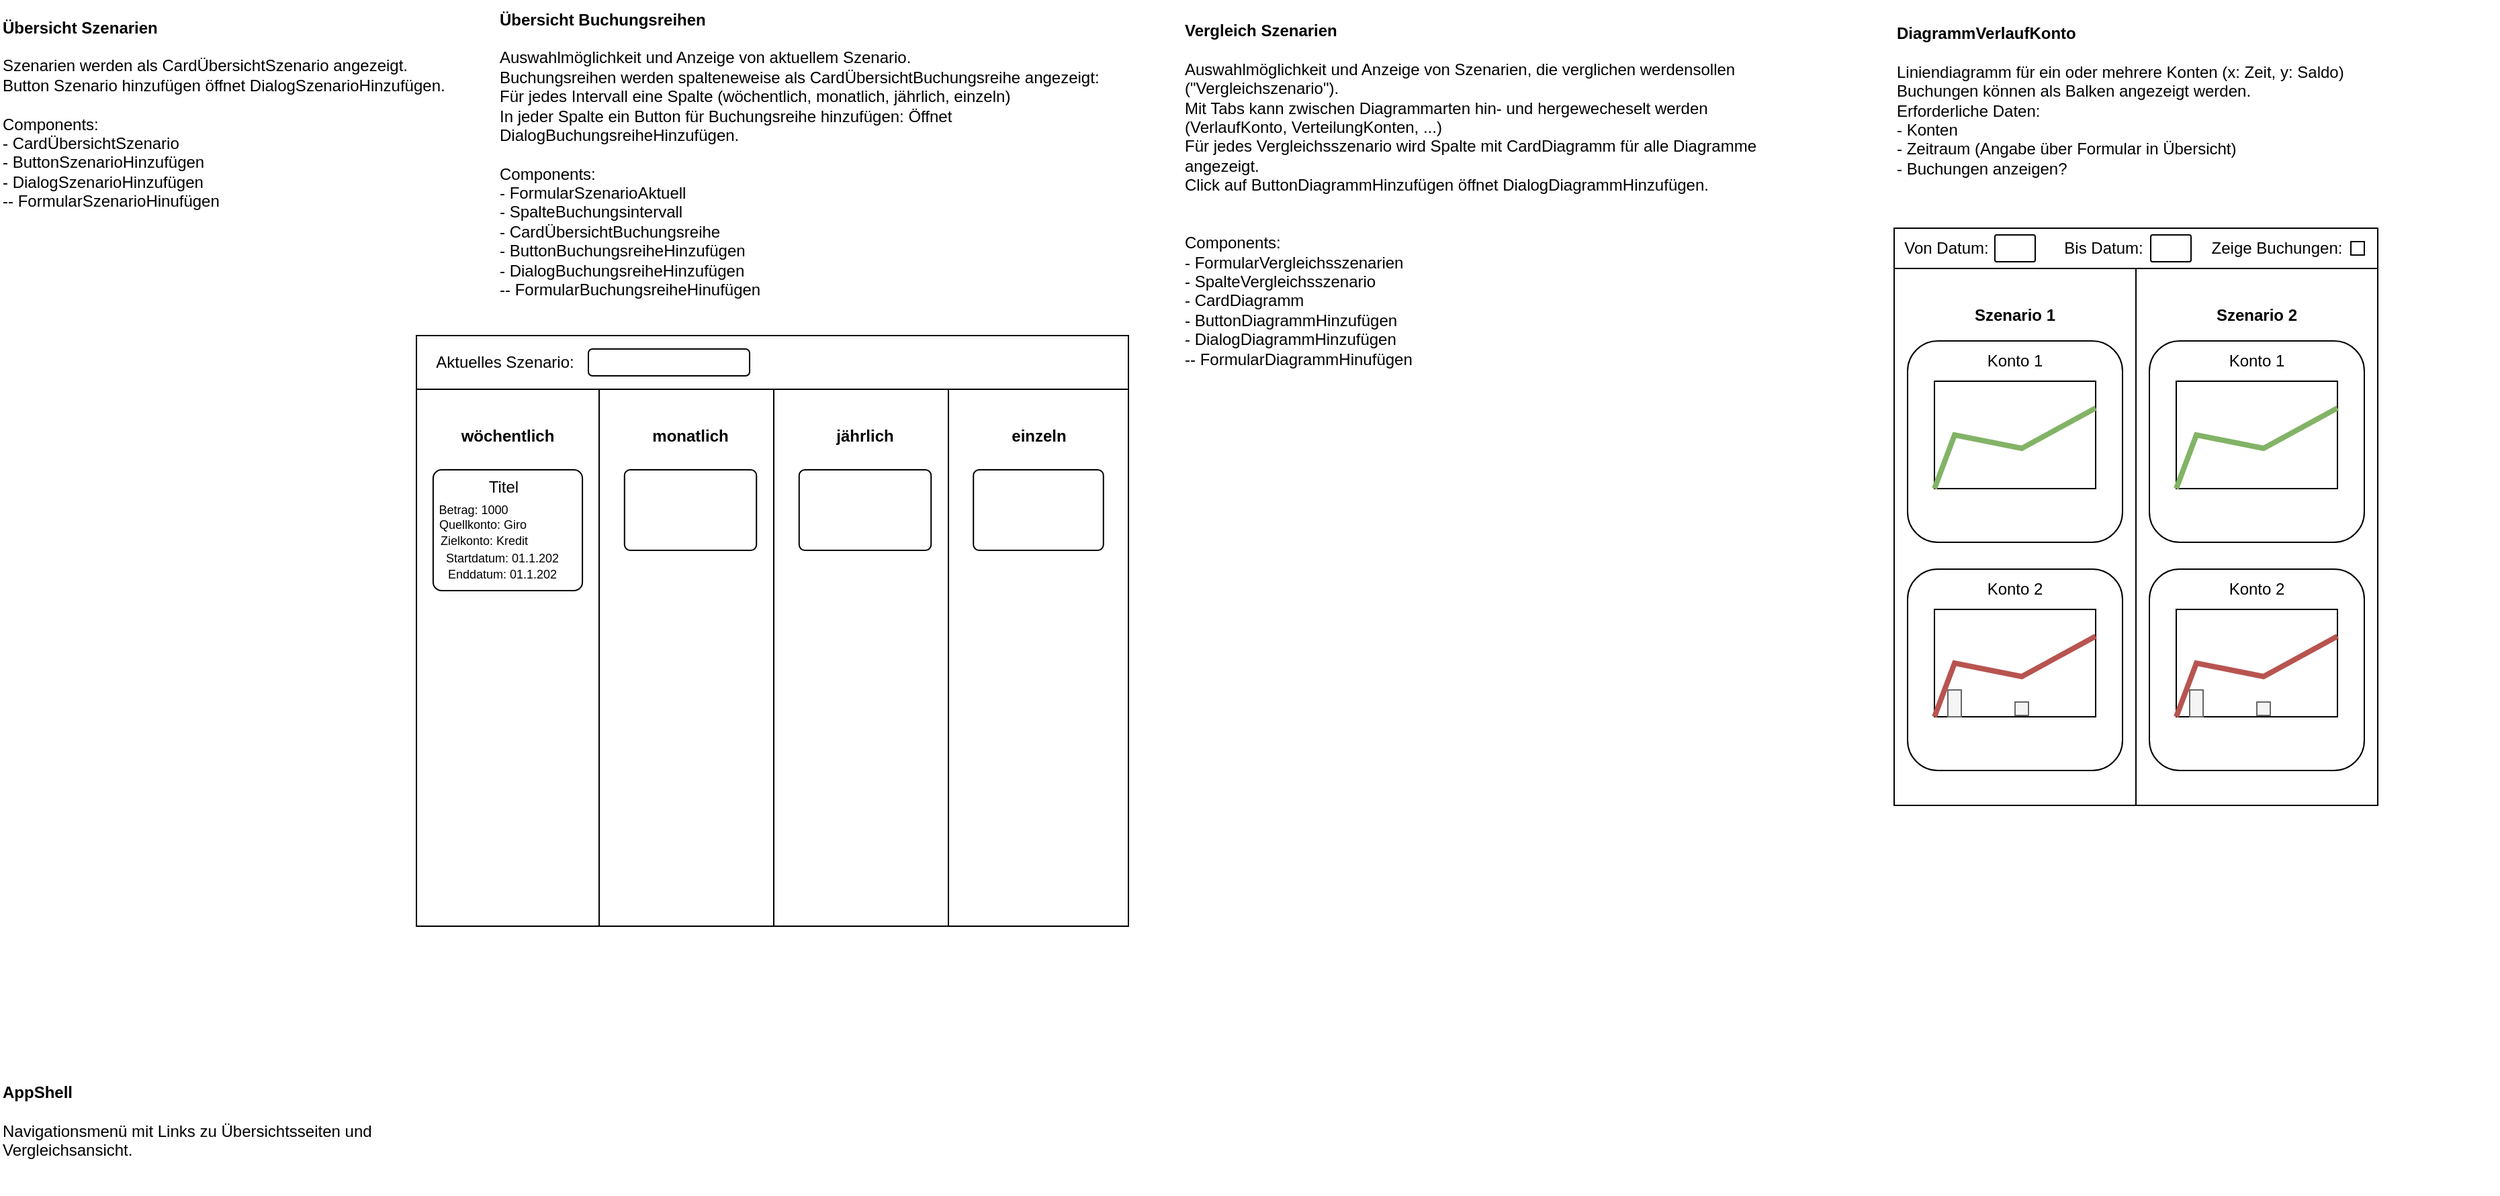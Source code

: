 <mxfile version="20.3.0" type="device"><diagram id="B3qkwhDzhozi1hvvS5ih" name="Seite-1"><mxGraphModel dx="822" dy="1703" grid="1" gridSize="10" guides="1" tooltips="1" connect="1" arrows="1" fold="1" page="1" pageScale="1" pageWidth="827" pageHeight="1169" math="0" shadow="0"><root><mxCell id="0"/><mxCell id="1" parent="0"/><mxCell id="CGgawppXY1GsHsXOGEUL-1" value="&lt;b&gt;Übersicht Szenarien&lt;/b&gt;&lt;br&gt;&lt;br&gt;Szenarien werden als CardÜbersichtSzenario angezeigt.&lt;br&gt;Button Szenario hinzufügen öffnet DialogSzenarioHinzufügen.&lt;br&gt;&lt;br&gt;Components:&lt;br&gt;- CardÜbersichtSzenario&lt;br&gt;- ButtonSzenarioHinzufügen&lt;br&gt;- DialogSzenarioHinzufügen&lt;br&gt;-- FormularSzenarioHinufügen" style="text;html=1;strokeColor=none;fillColor=none;align=left;verticalAlign=middle;whiteSpace=wrap;rounded=0;" parent="1" vertex="1"><mxGeometry x="40" y="20" width="350" height="150" as="geometry"/></mxCell><mxCell id="CGgawppXY1GsHsXOGEUL-2" value="&lt;b&gt;Übersicht Buchungsreihen&lt;/b&gt;&lt;br&gt;&lt;br&gt;Auswahlmöglichkeit und Anzeige von aktuellem Szenario.&lt;br&gt;Buchungsreihen werden spalteneweise als CardÜbersichtBuchungsreihe angezeigt: Für jedes Intervall eine Spalte (wöchentlich, monatlich, jährlich, einzeln)&lt;br&gt;In jeder Spalte ein Button für Buchungsreihe hinzufügen: Öffnet DialogBuchungsreiheHinzufügen.&lt;br&gt;&lt;br&gt;Components:&lt;br&gt;- FormularSzenarioAktuell&lt;br&gt;- SpalteBuchungsintervall&lt;br&gt;- CardÜbersichtBuchungsreihe&lt;br&gt;- ButtonBuchungsreiheHinzufügen&lt;br&gt;- DialogBuchungsreiheHinzufügen&lt;br&gt;-- FormularBuchungsreiheHinufügen" style="text;html=1;strokeColor=none;fillColor=none;align=left;verticalAlign=middle;whiteSpace=wrap;rounded=0;" parent="1" vertex="1"><mxGeometry x="410" y="50" width="450" height="150" as="geometry"/></mxCell><mxCell id="CGgawppXY1GsHsXOGEUL-3" value="&lt;b&gt;Vergleich Szenarien&lt;/b&gt;&lt;br&gt;&lt;br&gt;Auswahlmöglichkeit und Anzeige von Szenarien, die verglichen werdensollen (&quot;Vergleichszenario&quot;).&lt;br&gt;Mit Tabs kann zwischen Diagrammarten hin- und hergewecheselt werden (VerlaufKonto, VerteilungKonten, ...)&lt;br&gt;Für jedes Vergleichsszenario wird Spalte mit CardDiagramm für alle Diagramme angezeigt.&lt;br&gt;Click auf ButtonDiagrammHinzufügen öffnet DialogDiagrammHinzufügen.&lt;br&gt;&lt;br&gt;&lt;br&gt;Components:&lt;br&gt;- FormularVergleichsszenarien&lt;br&gt;- SpalteVergleichsszenario&lt;br&gt;- CardDiagramm&lt;br&gt;- ButtonDiagrammHinzufügen&lt;br&gt;- DialogDiagrammHinzufügen&lt;br&gt;-- FormularDiagrammHinufügen" style="text;html=1;strokeColor=none;fillColor=none;align=left;verticalAlign=middle;whiteSpace=wrap;rounded=0;" parent="1" vertex="1"><mxGeometry x="920" y="20" width="450" height="270" as="geometry"/></mxCell><mxCell id="CGgawppXY1GsHsXOGEUL-4" value="&lt;b&gt;DiagrammVerlaufKonto&lt;br&gt;&lt;br&gt;&lt;/b&gt;Liniendiagramm für ein oder mehrere Konten (x: Zeit, y: Saldo)&lt;br&gt;Buchungen können als Balken angezeigt werden.&lt;br&gt;Erforderliche Daten:&lt;br&gt;- Konten&lt;br&gt;- Zeitraum (Angabe über Formular in Übersicht)&lt;br&gt;- Buchungen anzeigen?" style="text;html=1;strokeColor=none;fillColor=none;align=left;verticalAlign=middle;whiteSpace=wrap;rounded=0;" parent="1" vertex="1"><mxGeometry x="1450" y="10" width="450" height="150" as="geometry"/></mxCell><mxCell id="CGgawppXY1GsHsXOGEUL-5" value="" style="rounded=0;whiteSpace=wrap;html=1;" parent="1" vertex="1"><mxGeometry x="1450" y="180" width="360" height="50" as="geometry"/></mxCell><mxCell id="CGgawppXY1GsHsXOGEUL-7" value="Von Datum:" style="text;html=1;strokeColor=none;fillColor=none;align=center;verticalAlign=middle;whiteSpace=wrap;rounded=0;" parent="1" vertex="1"><mxGeometry x="1454" y="180" width="70" height="30" as="geometry"/></mxCell><mxCell id="CGgawppXY1GsHsXOGEUL-34" value="" style="group" parent="1" vertex="1" connectable="0"><mxGeometry x="1450" y="210" width="180" height="400" as="geometry"/></mxCell><mxCell id="CGgawppXY1GsHsXOGEUL-11" value="" style="rounded=0;whiteSpace=wrap;html=1;" parent="CGgawppXY1GsHsXOGEUL-34" vertex="1"><mxGeometry width="180" height="400" as="geometry"/></mxCell><mxCell id="CGgawppXY1GsHsXOGEUL-12" value="Szenario 1" style="text;html=1;strokeColor=none;fillColor=none;align=center;verticalAlign=middle;whiteSpace=wrap;rounded=0;fontStyle=1" parent="CGgawppXY1GsHsXOGEUL-34" vertex="1"><mxGeometry x="45" y="20" width="90" height="30" as="geometry"/></mxCell><mxCell id="CGgawppXY1GsHsXOGEUL-35" value="" style="group" parent="1" vertex="1" connectable="0"><mxGeometry x="1630" y="210" width="180" height="400" as="geometry"/></mxCell><mxCell id="CGgawppXY1GsHsXOGEUL-36" value="" style="rounded=0;whiteSpace=wrap;html=1;" parent="CGgawppXY1GsHsXOGEUL-35" vertex="1"><mxGeometry width="180" height="400" as="geometry"/></mxCell><mxCell id="CGgawppXY1GsHsXOGEUL-37" value="Szenario 2" style="text;html=1;strokeColor=none;fillColor=none;align=center;verticalAlign=middle;whiteSpace=wrap;rounded=0;fontStyle=1" parent="CGgawppXY1GsHsXOGEUL-35" vertex="1"><mxGeometry x="45" y="20" width="90" height="30" as="geometry"/></mxCell><mxCell id="CGgawppXY1GsHsXOGEUL-22" value="" style="group" parent="CGgawppXY1GsHsXOGEUL-35" vertex="1" connectable="0"><mxGeometry x="-170" y="54" width="160" height="150" as="geometry"/></mxCell><mxCell id="CGgawppXY1GsHsXOGEUL-14" value="" style="rounded=1;whiteSpace=wrap;html=1;" parent="CGgawppXY1GsHsXOGEUL-22" vertex="1"><mxGeometry width="160" height="150" as="geometry"/></mxCell><mxCell id="CGgawppXY1GsHsXOGEUL-15" value="" style="rounded=0;whiteSpace=wrap;html=1;" parent="CGgawppXY1GsHsXOGEUL-22" vertex="1"><mxGeometry x="20" y="30" width="120" height="80" as="geometry"/></mxCell><mxCell id="CGgawppXY1GsHsXOGEUL-17" value="" style="endArrow=none;html=1;rounded=0;fillColor=#d5e8d4;strokeColor=#82b366;strokeWidth=4;exitX=0;exitY=1;exitDx=0;exitDy=0;entryX=1;entryY=0.25;entryDx=0;entryDy=0;" parent="CGgawppXY1GsHsXOGEUL-22" source="CGgawppXY1GsHsXOGEUL-15" target="CGgawppXY1GsHsXOGEUL-15" edge="1"><mxGeometry width="50" height="50" relative="1" as="geometry"><mxPoint x="25" y="110" as="sourcePoint"/><mxPoint x="135" y="60" as="targetPoint"/><Array as="points"><mxPoint x="35" y="70"/><mxPoint x="85" y="80"/></Array></mxGeometry></mxCell><mxCell id="CGgawppXY1GsHsXOGEUL-19" value="Konto 1" style="text;html=1;strokeColor=none;fillColor=none;align=center;verticalAlign=middle;whiteSpace=wrap;rounded=0;fontStyle=0" parent="CGgawppXY1GsHsXOGEUL-22" vertex="1"><mxGeometry x="35" width="90" height="30" as="geometry"/></mxCell><mxCell id="CGgawppXY1GsHsXOGEUL-33" value="" style="group" parent="CGgawppXY1GsHsXOGEUL-35" vertex="1" connectable="0"><mxGeometry x="-170" y="224" width="160" height="150" as="geometry"/></mxCell><mxCell id="CGgawppXY1GsHsXOGEUL-24" value="" style="rounded=1;whiteSpace=wrap;html=1;" parent="CGgawppXY1GsHsXOGEUL-33" vertex="1"><mxGeometry width="160" height="150" as="geometry"/></mxCell><mxCell id="CGgawppXY1GsHsXOGEUL-25" value="" style="rounded=0;whiteSpace=wrap;html=1;" parent="CGgawppXY1GsHsXOGEUL-33" vertex="1"><mxGeometry x="20" y="30" width="120" height="80" as="geometry"/></mxCell><mxCell id="CGgawppXY1GsHsXOGEUL-26" value="" style="endArrow=none;html=1;rounded=0;fillColor=#f8cecc;strokeColor=#b85450;strokeWidth=4;exitX=0;exitY=1;exitDx=0;exitDy=0;entryX=1;entryY=0.25;entryDx=0;entryDy=0;" parent="CGgawppXY1GsHsXOGEUL-33" source="CGgawppXY1GsHsXOGEUL-25" target="CGgawppXY1GsHsXOGEUL-25" edge="1"><mxGeometry width="50" height="50" relative="1" as="geometry"><mxPoint x="25" y="110" as="sourcePoint"/><mxPoint x="135" y="60" as="targetPoint"/><Array as="points"><mxPoint x="35" y="70"/><mxPoint x="85" y="80"/></Array></mxGeometry></mxCell><mxCell id="CGgawppXY1GsHsXOGEUL-27" value="Konto 2" style="text;html=1;strokeColor=none;fillColor=none;align=center;verticalAlign=middle;whiteSpace=wrap;rounded=0;fontStyle=0" parent="CGgawppXY1GsHsXOGEUL-33" vertex="1"><mxGeometry x="35" width="90" height="30" as="geometry"/></mxCell><mxCell id="CGgawppXY1GsHsXOGEUL-30" value="" style="rounded=0;whiteSpace=wrap;html=1;fillColor=#f5f5f5;fontColor=#333333;strokeColor=#666666;" parent="CGgawppXY1GsHsXOGEUL-33" vertex="1"><mxGeometry x="30" y="90" width="10" height="20" as="geometry"/></mxCell><mxCell id="CGgawppXY1GsHsXOGEUL-31" value="" style="rounded=0;whiteSpace=wrap;html=1;fillColor=#f5f5f5;fontColor=#333333;strokeColor=#666666;" parent="CGgawppXY1GsHsXOGEUL-33" vertex="1"><mxGeometry x="80" y="99" width="10" height="10" as="geometry"/></mxCell><mxCell id="CGgawppXY1GsHsXOGEUL-38" value="" style="group" parent="CGgawppXY1GsHsXOGEUL-35" vertex="1" connectable="0"><mxGeometry x="10" y="54" width="160" height="150" as="geometry"/></mxCell><mxCell id="CGgawppXY1GsHsXOGEUL-39" value="" style="rounded=1;whiteSpace=wrap;html=1;" parent="CGgawppXY1GsHsXOGEUL-38" vertex="1"><mxGeometry width="160" height="150" as="geometry"/></mxCell><mxCell id="CGgawppXY1GsHsXOGEUL-40" value="" style="rounded=0;whiteSpace=wrap;html=1;" parent="CGgawppXY1GsHsXOGEUL-38" vertex="1"><mxGeometry x="20" y="30" width="120" height="80" as="geometry"/></mxCell><mxCell id="CGgawppXY1GsHsXOGEUL-41" value="" style="endArrow=none;html=1;rounded=0;fillColor=#d5e8d4;strokeColor=#82b366;strokeWidth=4;exitX=0;exitY=1;exitDx=0;exitDy=0;entryX=1;entryY=0.25;entryDx=0;entryDy=0;" parent="CGgawppXY1GsHsXOGEUL-38" source="CGgawppXY1GsHsXOGEUL-40" target="CGgawppXY1GsHsXOGEUL-40" edge="1"><mxGeometry width="50" height="50" relative="1" as="geometry"><mxPoint x="25" y="110" as="sourcePoint"/><mxPoint x="135" y="60" as="targetPoint"/><Array as="points"><mxPoint x="35" y="70"/><mxPoint x="85" y="80"/></Array></mxGeometry></mxCell><mxCell id="CGgawppXY1GsHsXOGEUL-42" value="Konto 1" style="text;html=1;strokeColor=none;fillColor=none;align=center;verticalAlign=middle;whiteSpace=wrap;rounded=0;fontStyle=0" parent="CGgawppXY1GsHsXOGEUL-38" vertex="1"><mxGeometry x="35" width="90" height="30" as="geometry"/></mxCell><mxCell id="CGgawppXY1GsHsXOGEUL-45" value="" style="group" parent="CGgawppXY1GsHsXOGEUL-35" vertex="1" connectable="0"><mxGeometry x="10" y="224" width="160" height="150" as="geometry"/></mxCell><mxCell id="CGgawppXY1GsHsXOGEUL-46" value="" style="rounded=1;whiteSpace=wrap;html=1;" parent="CGgawppXY1GsHsXOGEUL-45" vertex="1"><mxGeometry width="160" height="150" as="geometry"/></mxCell><mxCell id="CGgawppXY1GsHsXOGEUL-47" value="" style="rounded=0;whiteSpace=wrap;html=1;" parent="CGgawppXY1GsHsXOGEUL-45" vertex="1"><mxGeometry x="20" y="30" width="120" height="80" as="geometry"/></mxCell><mxCell id="CGgawppXY1GsHsXOGEUL-48" value="" style="endArrow=none;html=1;rounded=0;fillColor=#f8cecc;strokeColor=#b85450;strokeWidth=4;exitX=0;exitY=1;exitDx=0;exitDy=0;entryX=1;entryY=0.25;entryDx=0;entryDy=0;" parent="CGgawppXY1GsHsXOGEUL-45" source="CGgawppXY1GsHsXOGEUL-47" target="CGgawppXY1GsHsXOGEUL-47" edge="1"><mxGeometry width="50" height="50" relative="1" as="geometry"><mxPoint x="25" y="110" as="sourcePoint"/><mxPoint x="135" y="60" as="targetPoint"/><Array as="points"><mxPoint x="35" y="70"/><mxPoint x="85" y="80"/></Array></mxGeometry></mxCell><mxCell id="CGgawppXY1GsHsXOGEUL-49" value="Konto 2" style="text;html=1;strokeColor=none;fillColor=none;align=center;verticalAlign=middle;whiteSpace=wrap;rounded=0;fontStyle=0" parent="CGgawppXY1GsHsXOGEUL-45" vertex="1"><mxGeometry x="35" width="90" height="30" as="geometry"/></mxCell><mxCell id="CGgawppXY1GsHsXOGEUL-52" value="" style="rounded=0;whiteSpace=wrap;html=1;fillColor=#f5f5f5;fontColor=#333333;strokeColor=#666666;" parent="CGgawppXY1GsHsXOGEUL-45" vertex="1"><mxGeometry x="30" y="90" width="10" height="20" as="geometry"/></mxCell><mxCell id="CGgawppXY1GsHsXOGEUL-53" value="" style="rounded=0;whiteSpace=wrap;html=1;fillColor=#f5f5f5;fontColor=#333333;strokeColor=#666666;" parent="CGgawppXY1GsHsXOGEUL-45" vertex="1"><mxGeometry x="80" y="99" width="10" height="10" as="geometry"/></mxCell><mxCell id="CGgawppXY1GsHsXOGEUL-57" value="" style="rounded=1;whiteSpace=wrap;html=1;arcSize=7;" parent="1" vertex="1"><mxGeometry x="1525" y="185" width="30" height="20" as="geometry"/></mxCell><mxCell id="CGgawppXY1GsHsXOGEUL-58" value="Zeige Buchungen:" style="text;html=1;strokeColor=none;fillColor=none;align=center;verticalAlign=middle;whiteSpace=wrap;rounded=0;" parent="1" vertex="1"><mxGeometry x="1680" y="180" width="110" height="30" as="geometry"/></mxCell><mxCell id="CGgawppXY1GsHsXOGEUL-59" value="" style="rounded=1;whiteSpace=wrap;html=1;arcSize=7;" parent="1" vertex="1"><mxGeometry x="1641" y="185" width="30" height="20" as="geometry"/></mxCell><mxCell id="CGgawppXY1GsHsXOGEUL-60" value="Bis Datum:" style="text;html=1;strokeColor=none;fillColor=none;align=center;verticalAlign=middle;whiteSpace=wrap;rounded=0;" parent="1" vertex="1"><mxGeometry x="1571" y="180" width="70" height="30" as="geometry"/></mxCell><mxCell id="CGgawppXY1GsHsXOGEUL-61" value="" style="whiteSpace=wrap;html=1;aspect=fixed;" parent="1" vertex="1"><mxGeometry x="1790" y="190" width="10" height="10" as="geometry"/></mxCell><mxCell id="CGgawppXY1GsHsXOGEUL-68" value="" style="rounded=0;whiteSpace=wrap;html=1;" parent="1" vertex="1"><mxGeometry x="350" y="260" width="530" height="40" as="geometry"/></mxCell><mxCell id="CGgawppXY1GsHsXOGEUL-69" value="Aktuelles Szenario:" style="text;html=1;strokeColor=none;fillColor=none;align=center;verticalAlign=middle;whiteSpace=wrap;rounded=0;" parent="1" vertex="1"><mxGeometry x="356" y="265" width="120" height="30" as="geometry"/></mxCell><mxCell id="CGgawppXY1GsHsXOGEUL-70" value="" style="rounded=1;whiteSpace=wrap;html=1;" parent="1" vertex="1"><mxGeometry x="478" y="270" width="120" height="20" as="geometry"/></mxCell><mxCell id="CGgawppXY1GsHsXOGEUL-72" value="" style="group" parent="1" vertex="1" connectable="0"><mxGeometry x="350" y="300" width="140" height="400" as="geometry"/></mxCell><mxCell id="CGgawppXY1GsHsXOGEUL-73" value="" style="rounded=0;whiteSpace=wrap;html=1;" parent="CGgawppXY1GsHsXOGEUL-72" vertex="1"><mxGeometry width="136" height="400" as="geometry"/></mxCell><mxCell id="CGgawppXY1GsHsXOGEUL-74" value="wöchentlich" style="text;html=1;strokeColor=none;fillColor=none;align=center;verticalAlign=middle;whiteSpace=wrap;rounded=0;fontStyle=1" parent="CGgawppXY1GsHsXOGEUL-72" vertex="1"><mxGeometry x="34" y="20" width="68" height="30" as="geometry"/></mxCell><mxCell id="CGgawppXY1GsHsXOGEUL-75" value="" style="rounded=1;whiteSpace=wrap;html=1;arcSize=7;" parent="CGgawppXY1GsHsXOGEUL-72" vertex="1"><mxGeometry x="12.44" y="60" width="111.11" height="90" as="geometry"/></mxCell><mxCell id="CGgawppXY1GsHsXOGEUL-88" value="Titel" style="text;html=1;strokeColor=none;fillColor=none;align=center;verticalAlign=middle;whiteSpace=wrap;rounded=0;" parent="CGgawppXY1GsHsXOGEUL-72" vertex="1"><mxGeometry x="34.55" y="58" width="60" height="30" as="geometry"/></mxCell><mxCell id="CGgawppXY1GsHsXOGEUL-89" value="Betrag: 1000" style="text;html=1;strokeColor=none;fillColor=none;align=center;verticalAlign=middle;whiteSpace=wrap;rounded=0;fontSize=9;" parent="CGgawppXY1GsHsXOGEUL-72" vertex="1"><mxGeometry x="12.44" y="82.5" width="61.11" height="15" as="geometry"/></mxCell><mxCell id="CGgawppXY1GsHsXOGEUL-90" value="Quellkonto: Giro" style="text;html=1;strokeColor=none;fillColor=none;align=center;verticalAlign=middle;whiteSpace=wrap;rounded=0;fontSize=9;" parent="CGgawppXY1GsHsXOGEUL-72" vertex="1"><mxGeometry x="14.44" y="93" width="71.11" height="15" as="geometry"/></mxCell><mxCell id="CGgawppXY1GsHsXOGEUL-91" value="Zielkonto: Kredit" style="text;html=1;strokeColor=none;fillColor=none;align=center;verticalAlign=middle;whiteSpace=wrap;rounded=0;fontSize=9;" parent="CGgawppXY1GsHsXOGEUL-72" vertex="1"><mxGeometry x="15.44" y="105" width="71.11" height="15" as="geometry"/></mxCell><mxCell id="CGgawppXY1GsHsXOGEUL-92" value="Startdatum: 01.1.202" style="text;html=1;strokeColor=none;fillColor=none;align=center;verticalAlign=middle;whiteSpace=wrap;rounded=0;fontSize=9;" parent="CGgawppXY1GsHsXOGEUL-72" vertex="1"><mxGeometry x="15.44" y="118" width="98.11" height="15" as="geometry"/></mxCell><mxCell id="CGgawppXY1GsHsXOGEUL-93" value="Enddatum: 01.1.202" style="text;html=1;strokeColor=none;fillColor=none;align=center;verticalAlign=middle;whiteSpace=wrap;rounded=0;fontSize=9;" parent="CGgawppXY1GsHsXOGEUL-72" vertex="1"><mxGeometry x="15.44" y="130" width="98.11" height="15" as="geometry"/></mxCell><mxCell id="CGgawppXY1GsHsXOGEUL-76" value="" style="group" parent="1" vertex="1" connectable="0"><mxGeometry x="486" y="300" width="136" height="400" as="geometry"/></mxCell><mxCell id="CGgawppXY1GsHsXOGEUL-77" value="" style="rounded=0;whiteSpace=wrap;html=1;" parent="CGgawppXY1GsHsXOGEUL-76" vertex="1"><mxGeometry width="136" height="400" as="geometry"/></mxCell><mxCell id="CGgawppXY1GsHsXOGEUL-78" value="monatlich" style="text;html=1;strokeColor=none;fillColor=none;align=center;verticalAlign=middle;whiteSpace=wrap;rounded=0;fontStyle=1" parent="CGgawppXY1GsHsXOGEUL-76" vertex="1"><mxGeometry x="34" y="20" width="68" height="30" as="geometry"/></mxCell><mxCell id="CGgawppXY1GsHsXOGEUL-79" value="" style="rounded=1;whiteSpace=wrap;html=1;arcSize=7;" parent="CGgawppXY1GsHsXOGEUL-76" vertex="1"><mxGeometry x="18.89" y="60" width="98.22" height="60" as="geometry"/></mxCell><mxCell id="CGgawppXY1GsHsXOGEUL-80" value="" style="group" parent="1" vertex="1" connectable="0"><mxGeometry x="616" y="300" width="136" height="400" as="geometry"/></mxCell><mxCell id="CGgawppXY1GsHsXOGEUL-81" value="" style="rounded=0;whiteSpace=wrap;html=1;" parent="CGgawppXY1GsHsXOGEUL-80" vertex="1"><mxGeometry width="136" height="400" as="geometry"/></mxCell><mxCell id="CGgawppXY1GsHsXOGEUL-82" value="jährlich" style="text;html=1;strokeColor=none;fillColor=none;align=center;verticalAlign=middle;whiteSpace=wrap;rounded=0;fontStyle=1" parent="CGgawppXY1GsHsXOGEUL-80" vertex="1"><mxGeometry x="34" y="20" width="68" height="30" as="geometry"/></mxCell><mxCell id="CGgawppXY1GsHsXOGEUL-83" value="" style="rounded=1;whiteSpace=wrap;html=1;arcSize=7;" parent="CGgawppXY1GsHsXOGEUL-80" vertex="1"><mxGeometry x="18.89" y="60" width="98.22" height="60" as="geometry"/></mxCell><mxCell id="CGgawppXY1GsHsXOGEUL-84" value="" style="group" parent="1" vertex="1" connectable="0"><mxGeometry x="746" y="300" width="134" height="400" as="geometry"/></mxCell><mxCell id="CGgawppXY1GsHsXOGEUL-85" value="" style="rounded=0;whiteSpace=wrap;html=1;" parent="CGgawppXY1GsHsXOGEUL-84" vertex="1"><mxGeometry width="134" height="400" as="geometry"/></mxCell><mxCell id="CGgawppXY1GsHsXOGEUL-86" value="einzeln" style="text;html=1;strokeColor=none;fillColor=none;align=center;verticalAlign=middle;whiteSpace=wrap;rounded=0;fontStyle=1" parent="CGgawppXY1GsHsXOGEUL-84" vertex="1"><mxGeometry x="33.5" y="20" width="67" height="30" as="geometry"/></mxCell><mxCell id="CGgawppXY1GsHsXOGEUL-87" value="" style="rounded=1;whiteSpace=wrap;html=1;arcSize=7;" parent="CGgawppXY1GsHsXOGEUL-84" vertex="1"><mxGeometry x="18.612" y="60" width="96.776" height="60" as="geometry"/></mxCell><mxCell id="HnaYHVbF8o6WY673M0-A-1" value="&lt;b&gt;AppShell&lt;br&gt;&lt;/b&gt;&lt;br&gt;Navigationsmenü mit Links zu Übersichtsseiten und Vergleichsansicht." style="text;html=1;strokeColor=none;fillColor=none;align=left;verticalAlign=middle;whiteSpace=wrap;rounded=0;" vertex="1" parent="1"><mxGeometry x="40" y="790" width="350" height="110" as="geometry"/></mxCell></root></mxGraphModel></diagram></mxfile>